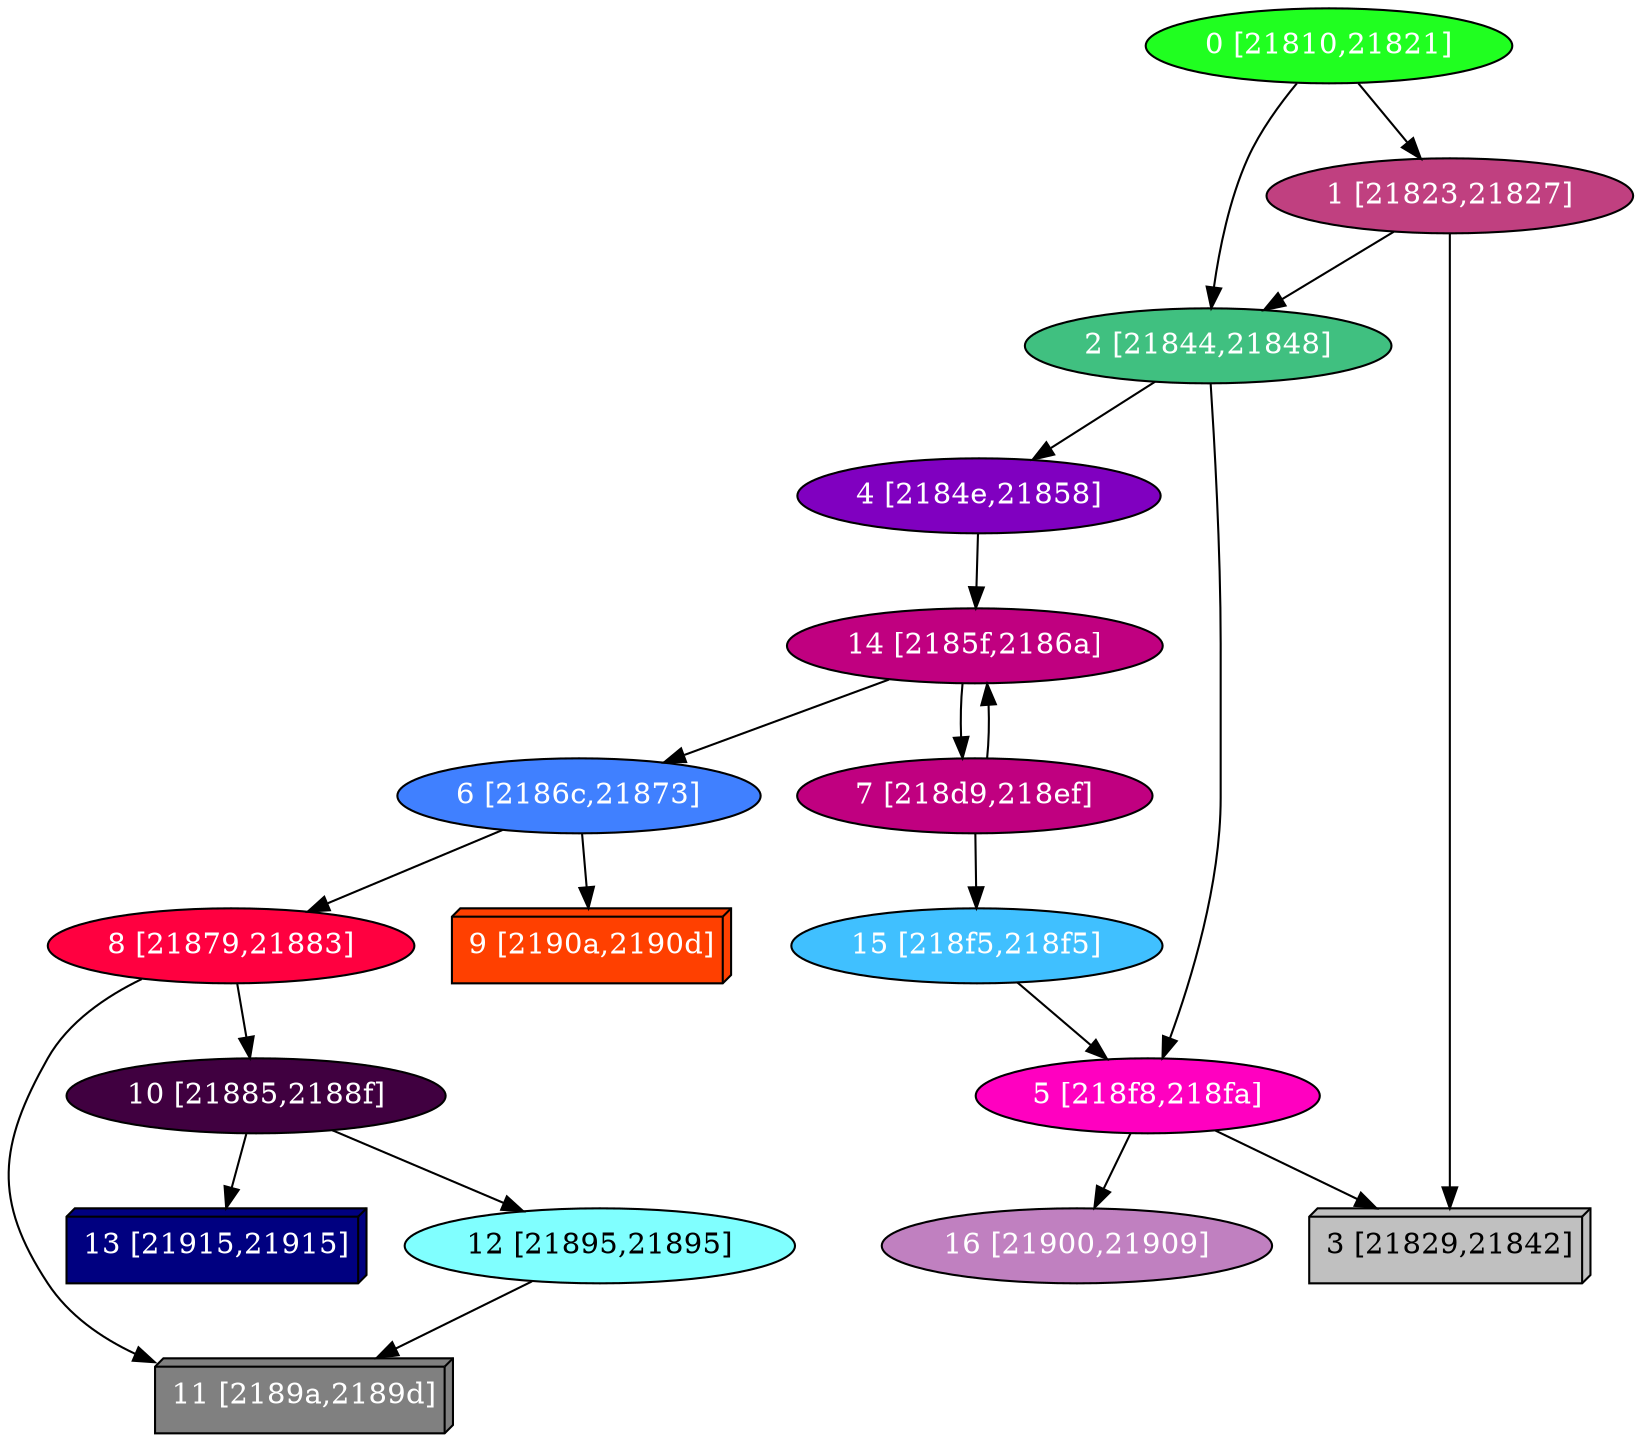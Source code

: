 diGraph libnss3{
	libnss3_0  [style=filled fillcolor="#20FF20" fontcolor="#ffffff" shape=oval label="0 [21810,21821]"]
	libnss3_1  [style=filled fillcolor="#C04080" fontcolor="#ffffff" shape=oval label="1 [21823,21827]"]
	libnss3_2  [style=filled fillcolor="#40C080" fontcolor="#ffffff" shape=oval label="2 [21844,21848]"]
	libnss3_3  [style=filled fillcolor="#C0C0C0" fontcolor="#000000" shape=box3d label="3 [21829,21842]"]
	libnss3_4  [style=filled fillcolor="#8000C0" fontcolor="#ffffff" shape=oval label="4 [2184e,21858]"]
	libnss3_5  [style=filled fillcolor="#FF00C0" fontcolor="#ffffff" shape=oval label="5 [218f8,218fa]"]
	libnss3_6  [style=filled fillcolor="#4080FF" fontcolor="#ffffff" shape=oval label="6 [2186c,21873]"]
	libnss3_7  [style=filled fillcolor="#C00080" fontcolor="#ffffff" shape=oval label="7 [218d9,218ef]"]
	libnss3_8  [style=filled fillcolor="#FF0040" fontcolor="#ffffff" shape=oval label="8 [21879,21883]"]
	libnss3_9  [style=filled fillcolor="#FF4000" fontcolor="#ffffff" shape=box3d label="9 [2190a,2190d]"]
	libnss3_a  [style=filled fillcolor="#400040" fontcolor="#ffffff" shape=oval label="10 [21885,2188f]"]
	libnss3_b  [style=filled fillcolor="#808080" fontcolor="#ffffff" shape=box3d label="11 [2189a,2189d]"]
	libnss3_c  [style=filled fillcolor="#80FFFF" fontcolor="#000000" shape=oval label="12 [21895,21895]"]
	libnss3_d  [style=filled fillcolor="#000080" fontcolor="#ffffff" shape=box3d label="13 [21915,21915]"]
	libnss3_e  [style=filled fillcolor="#C00080" fontcolor="#ffffff" shape=oval label="14 [2185f,2186a]"]
	libnss3_f  [style=filled fillcolor="#40C0FF" fontcolor="#ffffff" shape=oval label="15 [218f5,218f5]"]
	libnss3_10  [style=filled fillcolor="#C080C0" fontcolor="#ffffff" shape=oval label="16 [21900,21909]"]

	libnss3_0 -> libnss3_1
	libnss3_0 -> libnss3_2
	libnss3_1 -> libnss3_2
	libnss3_1 -> libnss3_3
	libnss3_2 -> libnss3_4
	libnss3_2 -> libnss3_5
	libnss3_4 -> libnss3_e
	libnss3_5 -> libnss3_3
	libnss3_5 -> libnss3_10
	libnss3_6 -> libnss3_8
	libnss3_6 -> libnss3_9
	libnss3_7 -> libnss3_e
	libnss3_7 -> libnss3_f
	libnss3_8 -> libnss3_a
	libnss3_8 -> libnss3_b
	libnss3_a -> libnss3_c
	libnss3_a -> libnss3_d
	libnss3_c -> libnss3_b
	libnss3_e -> libnss3_6
	libnss3_e -> libnss3_7
	libnss3_f -> libnss3_5
}